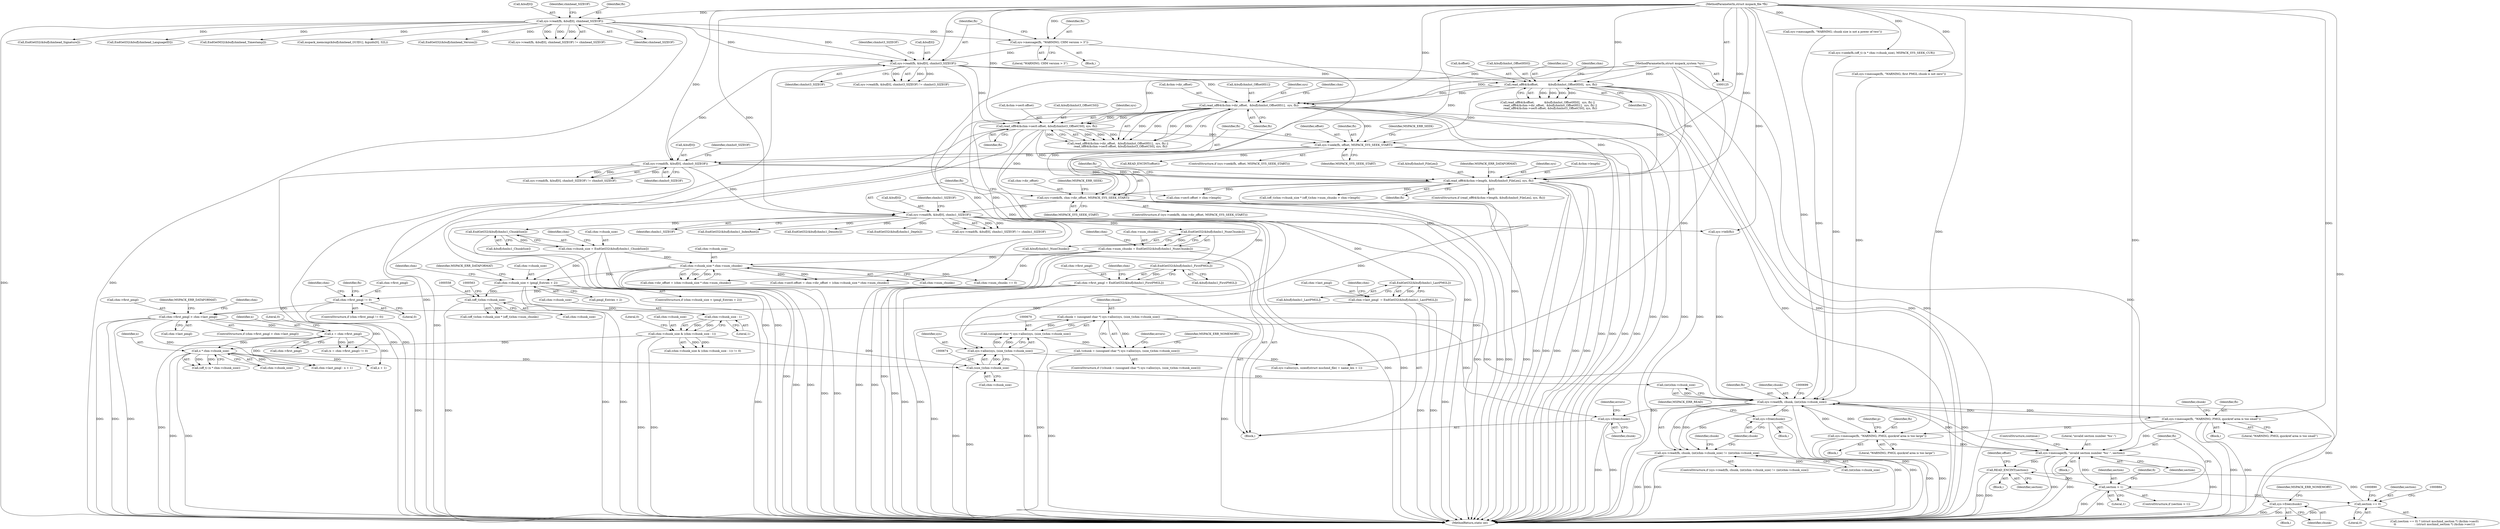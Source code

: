 digraph "0_libmspack_8759da8db6ec9e866cb8eb143313f397f925bb4f@pointer" {
"1000667" [label="(Call,chunk = (unsigned char *) sys->alloc(sys, (size_t)chm->chunk_size))"];
"1000669" [label="(Call,(unsigned char *) sys->alloc(sys, (size_t)chm->chunk_size))"];
"1000671" [label="(Call,sys->alloc(sys, (size_t)chm->chunk_size))"];
"1000382" [label="(Call,read_off64(&chm->length, &buf[chmhs0_FileLen], sys, fh))"];
"1000370" [label="(Call,sys->read(fh, &buf[0], chmhs0_SIZEOF))"];
"1000361" [label="(Call,sys->seek(fh, offset, MSPACK_SYS_SEEK_START))"];
"1000344" [label="(Call,read_off64(&chm->sec0.offset, &buf[chmhst3_OffsetCS0], sys, fh))"];
"1000310" [label="(Call,sys->read(fh, &buf[0], chmhst3_SIZEOF))"];
"1000305" [label="(Call,sys->message(fh, \"WARNING; CHM version > 3\"))"];
"1000233" [label="(Call,sys->read(fh, &buf[0], chmhead_SIZEOF))"];
"1000127" [label="(MethodParameterIn,struct mspack_file *fh)"];
"1000333" [label="(Call,read_off64(&chm->dir_offset,  &buf[chmhst_OffsetHS1],  sys, fh))"];
"1000323" [label="(Call,read_off64(&offset,           &buf[chmhst_OffsetHS0],  sys, fh))"];
"1000126" [label="(MethodParameterIn,struct mspack_system *sys)"];
"1000673" [label="(Call,(size_t)chm->chunk_size)"];
"1000647" [label="(Call,x * chm->chunk_size)"];
"1000635" [label="(Call,x = chm->first_pmgl)"];
"1000600" [label="(Call,chm->first_pmgl > chm->last_pmgl)"];
"1000590" [label="(Call,chm->first_pmgl != 0)"];
"1000470" [label="(Call,chm->first_pmgl = EndGetI32(&buf[chmhs1_FirstPMGL]))"];
"1000474" [label="(Call,EndGetI32(&buf[chmhs1_FirstPMGL]))"];
"1000408" [label="(Call,sys->read(fh, &buf[0], chmhs1_SIZEOF))"];
"1000397" [label="(Call,sys->seek(fh, chm->dir_offset, MSPACK_SYS_SEEK_START))"];
"1000479" [label="(Call,chm->last_pmgl  = EndGetI32(&buf[chmhs1_LastPMGL]))"];
"1000483" [label="(Call,EndGetI32(&buf[chmhs1_LastPMGL]))"];
"1000575" [label="(Call,chm->chunk_size & (chm->chunk_size - 1))"];
"1000579" [label="(Call,chm->chunk_size - 1)"];
"1000557" [label="(Call,(off_t)chm->chunk_size)"];
"1000526" [label="(Call,chm->chunk_size < (pmgl_Entries + 2))"];
"1000505" [label="(Call,chm->chunk_size * chm->num_chunks)"];
"1000425" [label="(Call,chm->chunk_size = EndGetI32(&buf[chmhs1_ChunkSize]))"];
"1000429" [label="(Call,EndGetI32(&buf[chmhs1_ChunkSize]))"];
"1000461" [label="(Call,chm->num_chunks = EndGetI32(&buf[chmhs1_NumChunks]))"];
"1000465" [label="(Call,EndGetI32(&buf[chmhs1_NumChunks]))"];
"1000666" [label="(Call,!(chunk = (unsigned char *) sys->alloc(sys, (size_t)chm->chunk_size)))"];
"1000690" [label="(Call,sys->read(fh, chunk, (int)chm->chunk_size))"];
"1000689" [label="(Call,sys->read(fh, chunk, (int)chm->chunk_size) != (int)chm->chunk_size)"];
"1000704" [label="(Call,sys->free(chunk))"];
"1000726" [label="(Call,sys->message(fh, \"WARNING; PMGL quickref area is too small\"))"];
"1000744" [label="(Call,sys->message(fh, \"WARNING; PMGL quickref area is too large\"))"];
"1000836" [label="(Call,sys->message(fh, \"invalid section number '%u'.\", section))"];
"1000788" [label="(Call,READ_ENCINT(section))"];
"1000832" [label="(Call,section > 1)"];
"1000880" [label="(Call,section == 0)"];
"1000856" [label="(Call,sys->free(chunk))"];
"1001072" [label="(Call,sys->free(chunk))"];
"1000334" [label="(Call,&chm->dir_offset)"];
"1000584" [label="(Literal,0)"];
"1000530" [label="(Call,pmgl_Entries + 2)"];
"1000704" [label="(Call,sys->free(chunk))"];
"1000481" [label="(Identifier,chm)"];
"1000586" [label="(Call,sys->message(fh, \"WARNING; chunk size is not a power of two\"))"];
"1000744" [label="(Call,sys->message(fh, \"WARNING; PMGL quickref area is too large\"))"];
"1000246" [label="(Call,EndGetI32(&buf[chmhead_Signature]))"];
"1000336" [label="(Identifier,chm)"];
"1000705" [label="(Identifier,chunk)"];
"1000484" [label="(Call,&buf[chmhs1_LastPMGL])"];
"1000856" [label="(Call,sys->free(chunk))"];
"1000881" [label="(Identifier,section)"];
"1000293" [label="(Call,EndGetI32(&buf[chmhead_LanguageID]))"];
"1000597" [label="(Identifier,fh)"];
"1000436" [label="(Identifier,chm)"];
"1000466" [label="(Call,&buf[chmhs1_NumChunks])"];
"1000609" [label="(Identifier,MSPACK_ERR_DATAFORMAT)"];
"1000882" [label="(Literal,0)"];
"1000392" [label="(Identifier,fh)"];
"1000837" [label="(Identifier,fh)"];
"1000333" [label="(Call,read_off64(&chm->dir_offset,  &buf[chmhst_OffsetHS1],  sys, fh))"];
"1000836" [label="(Call,sys->message(fh, \"invalid section number '%u'.\", section))"];
"1000402" [label="(Identifier,MSPACK_SYS_SEEK_START)"];
"1000556" [label="(Call,(off_t)chm->chunk_size * (off_t)chm->num_chunks)"];
"1000527" [label="(Call,chm->chunk_size)"];
"1000324" [label="(Call,&offset)"];
"1000734" [label="(Identifier,chunk)"];
"1000371" [label="(Identifier,fh)"];
"1000126" [label="(MethodParameterIn,struct mspack_system *sys)"];
"1000645" [label="(Call,(off_t) (x * chm->chunk_size))"];
"1000284" [label="(Call,EndGetM32(&buf[chmhead_Timestamp]))"];
"1000575" [label="(Call,chm->chunk_size & (chm->chunk_size - 1))"];
"1000743" [label="(Block,)"];
"1000332" [label="(Call,read_off64(&chm->dir_offset,  &buf[chmhst_OffsetHS1],  sys, fh) ||\n      read_off64(&chm->sec0.offset, &buf[chmhst3_OffsetCS0], sys, fh))"];
"1000840" [label="(ControlStructure,continue;)"];
"1000361" [label="(Call,sys->seek(fh, offset, MSPACK_SYS_SEEK_START))"];
"1000667" [label="(Call,chunk = (unsigned char *) sys->alloc(sys, (size_t)chm->chunk_size))"];
"1000501" [label="(Call,chm->dir_offset + (chm->chunk_size * chm->num_chunks))"];
"1000257" [label="(Call,mspack_memcmp(&buf[chmhead_GUID1], &guids[0], 32L))"];
"1000397" [label="(Call,sys->seek(fh, chm->dir_offset, MSPACK_SYS_SEEK_START))"];
"1000338" [label="(Call,&buf[chmhst_OffsetHS1])"];
"1000343" [label="(Identifier,fh)"];
"1000342" [label="(Identifier,sys)"];
"1000331" [label="(Identifier,fh)"];
"1000483" [label="(Call,EndGetI32(&buf[chmhs1_LastPMGL]))"];
"1000643" [label="(Call,sys->seek(fh,(off_t) (x * chm->chunk_size), MSPACK_SYS_SEEK_CUR))"];
"1000590" [label="(Call,chm->first_pmgl != 0)"];
"1000614" [label="(Identifier,chm)"];
"1000791" [label="(Identifier,offset)"];
"1000635" [label="(Call,x = chm->first_pmgl)"];
"1000855" [label="(Block,)"];
"1000601" [label="(Call,chm->first_pmgl)"];
"1000306" [label="(Identifier,fh)"];
"1000604" [label="(Call,chm->last_pmgl)"];
"1000788" [label="(Call,READ_ENCINT(section))"];
"1000491" [label="(Identifier,chm)"];
"1000675" [label="(Call,chm->chunk_size)"];
"1000369" [label="(Call,sys->read(fh, &buf[0], chmhs0_SIZEOF) != chmhs0_SIZEOF)"];
"1000322" [label="(Call,read_off64(&offset,           &buf[chmhst_OffsetHS0],  sys, fh) ||\n      read_off64(&chm->dir_offset,  &buf[chmhst_OffsetHS1],  sys, fh) ||\n      read_off64(&chm->sec0.offset, &buf[chmhst3_OffsetCS0], sys, fh))"];
"1000725" [label="(Block,)"];
"1000690" [label="(Call,sys->read(fh, chunk, (int)chm->chunk_size))"];
"1001081" [label="(MethodReturn,static int)"];
"1000691" [label="(Identifier,fh)"];
"1000790" [label="(Call,READ_ENCINT(offset))"];
"1000658" [label="(Call,chm->last_pmgl - x + 1)"];
"1000311" [label="(Identifier,fh)"];
"1000713" [label="(Identifier,chunk)"];
"1000317" [label="(Identifier,chmhst3_SIZEOF)"];
"1000559" [label="(Call,chm->chunk_size)"];
"1000381" [label="(ControlStructure,if (read_off64(&chm->length, &buf[chmhs0_FileLen], sys, fh)))"];
"1000748" [label="(Identifier,p)"];
"1000387" [label="(Call,&buf[chmhs0_FileLen])"];
"1000235" [label="(Call,&buf[0])"];
"1000345" [label="(Call,&chm->sec0.offset)"];
"1000879" [label="(Call,(section == 0) ? (struct mschmd_section *) (&chm->sec0)\n\t\t                     : (struct mschmd_section *) (&chm->sec1))"];
"1000398" [label="(Identifier,fh)"];
"1000847" [label="(Call,sys->alloc(sys, sizeof(struct mschmd_file) + name_len + 1))"];
"1000637" [label="(Call,chm->first_pmgl)"];
"1000662" [label="(Call,x + 1)"];
"1000312" [label="(Call,&buf[0])"];
"1000589" [label="(ControlStructure,if (chm->first_pmgl != 0))"];
"1000480" [label="(Call,chm->last_pmgl)"];
"1000728" [label="(Literal,\"WARNING; PMGL quickref area is too small\")"];
"1000689" [label="(Call,sys->read(fh, chunk, (int)chm->chunk_size) != (int)chm->chunk_size)"];
"1000471" [label="(Call,chm->first_pmgl)"];
"1000880" [label="(Call,section == 0)"];
"1000382" [label="(Call,read_off64(&chm->length, &buf[chmhs0_FileLen], sys, fh))"];
"1000370" [label="(Call,sys->read(fh, &buf[0], chmhs0_SIZEOF))"];
"1000703" [label="(Block,)"];
"1000839" [label="(Identifier,section)"];
"1000671" [label="(Call,sys->alloc(sys, (size_t)chm->chunk_size))"];
"1000376" [label="(Identifier,chmhs0_SIZEOF)"];
"1000472" [label="(Identifier,chm)"];
"1000275" [label="(Call,EndGetI32(&buf[chmhead_Version]))"];
"1000727" [label="(Identifier,fh)"];
"1000673" [label="(Call,(size_t)chm->chunk_size)"];
"1000513" [label="(Call,chm->sec0.offset > chm->length)"];
"1000351" [label="(Call,&buf[chmhst3_OffsetCS0])"];
"1000465" [label="(Call,EndGetI32(&buf[chmhs1_NumChunks]))"];
"1000770" [label="(Block,)"];
"1000649" [label="(Call,chm->chunk_size)"];
"1000726" [label="(Call,sys->message(fh, \"WARNING; PMGL quickref area is too small\"))"];
"1000305" [label="(Call,sys->message(fh, \"WARNING; CHM version > 3\"))"];
"1000665" [label="(ControlStructure,if (!(chunk = (unsigned char *) sys->alloc(sys, (size_t)chm->chunk_size))))"];
"1000367" [label="(Identifier,MSPACK_ERR_SEEK)"];
"1000682" [label="(Identifier,errors)"];
"1000834" [label="(Literal,1)"];
"1000688" [label="(ControlStructure,if (sys->read(fh, chunk, (int)chm->chunk_size) != (int)chm->chunk_size))"];
"1000130" [label="(Block,)"];
"1000232" [label="(Call,sys->read(fh, &buf[0], chmhead_SIZEOF) != chmhead_SIZEOF)"];
"1000594" [label="(Literal,0)"];
"1000669" [label="(Call,(unsigned char *) sys->alloc(sys, (size_t)chm->chunk_size))"];
"1000426" [label="(Call,chm->chunk_size)"];
"1000310" [label="(Call,sys->read(fh, &buf[0], chmhst3_SIZEOF))"];
"1000698" [label="(Call,(int)chm->chunk_size)"];
"1000526" [label="(Call,chm->chunk_size < (pmgl_Entries + 2))"];
"1000323" [label="(Call,read_off64(&offset,           &buf[chmhst_OffsetHS0],  sys, fh))"];
"1000707" [label="(Identifier,MSPACK_ERR_READ)"];
"1000648" [label="(Identifier,x)"];
"1000599" [label="(ControlStructure,if (chm->first_pmgl > chm->last_pmgl))"];
"1000835" [label="(Block,)"];
"1000307" [label="(Literal,\"WARNING; CHM version > 3\")"];
"1000591" [label="(Call,chm->first_pmgl)"];
"1000580" [label="(Call,chm->chunk_size)"];
"1000537" [label="(Call,chm->num_chunks == 0)"];
"1000423" [label="(Call,sys->tell(fh))"];
"1000692" [label="(Identifier,chunk)"];
"1000363" [label="(Identifier,offset)"];
"1000326" [label="(Call,&buf[chmhst_OffsetHS0])"];
"1000576" [label="(Call,chm->chunk_size)"];
"1000240" [label="(Identifier,chmhead_SIZEOF)"];
"1000414" [label="(Identifier,chmhs1_SIZEOF)"];
"1000525" [label="(ControlStructure,if (chm->chunk_size < (pmgl_Entries + 2)))"];
"1000832" [label="(Call,section > 1)"];
"1000539" [label="(Identifier,chm)"];
"1000470" [label="(Call,chm->first_pmgl = EndGetI32(&buf[chmhs1_FirstPMGL]))"];
"1000456" [label="(Call,EndGetI32(&buf[chmhs1_IndexRoot]))"];
"1000746" [label="(Literal,\"WARNING; PMGL quickref area is too large\")"];
"1000355" [label="(Identifier,sys)"];
"1000475" [label="(Call,&buf[chmhs1_FirstPMGL])"];
"1000474" [label="(Call,EndGetI32(&buf[chmhs1_FirstPMGL]))"];
"1000430" [label="(Call,&buf[chmhs1_ChunkSize])"];
"1000506" [label="(Call,chm->chunk_size)"];
"1000344" [label="(Call,read_off64(&chm->sec0.offset, &buf[chmhst3_OffsetCS0], sys, fh))"];
"1000372" [label="(Call,&buf[0])"];
"1000425" [label="(Call,chm->chunk_size = EndGetI32(&buf[chmhs1_ChunkSize]))"];
"1000348" [label="(Identifier,chm)"];
"1000127" [label="(MethodParameterIn,struct mspack_file *fh)"];
"1000672" [label="(Identifier,sys)"];
"1000535" [label="(Identifier,MSPACK_ERR_DATAFORMAT)"];
"1000377" [label="(Identifier,chmhs0_SIZEOF)"];
"1000396" [label="(ControlStructure,if (sys->seek(fh, chm->dir_offset, MSPACK_SYS_SEEK_START)))"];
"1000833" [label="(Identifier,section)"];
"1000360" [label="(ControlStructure,if (sys->seek(fh, offset, MSPACK_SYS_SEEK_START)))"];
"1000239" [label="(Identifier,chmhead_SIZEOF)"];
"1000409" [label="(Identifier,fh)"];
"1000316" [label="(Identifier,chmhst3_SIZEOF)"];
"1000557" [label="(Call,(off_t)chm->chunk_size)"];
"1000505" [label="(Call,chm->chunk_size * chm->num_chunks)"];
"1000362" [label="(Identifier,fh)"];
"1000745" [label="(Identifier,fh)"];
"1000596" [label="(Call,sys->message(fh, \"WARNING; first PMGL chunk is not zero\"))"];
"1000859" [label="(Identifier,MSPACK_ERR_NOMEMORY)"];
"1000680" [label="(Identifier,MSPACK_ERR_NOMEMORY)"];
"1001073" [label="(Identifier,chunk)"];
"1000438" [label="(Call,EndGetI32(&buf[chmhs1_Density]))"];
"1000668" [label="(Identifier,chunk)"];
"1000693" [label="(Call,(int)chm->chunk_size)"];
"1000495" [label="(Call,chm->sec0.offset = chm->dir_offset + (chm->chunk_size * chm->num_chunks))"];
"1000789" [label="(Identifier,section)"];
"1000447" [label="(Call,EndGetI32(&buf[chmhs1_Depth]))"];
"1000636" [label="(Identifier,x)"];
"1000634" [label="(Call,(x = chm->first_pmgl) != 0)"];
"1000509" [label="(Call,chm->num_chunks)"];
"1000408" [label="(Call,sys->read(fh, &buf[0], chmhs1_SIZEOF))"];
"1000479" [label="(Call,chm->last_pmgl  = EndGetI32(&buf[chmhs1_LastPMGL]))"];
"1000462" [label="(Call,chm->num_chunks)"];
"1001077" [label="(Identifier,errors)"];
"1000356" [label="(Identifier,fh)"];
"1000838" [label="(Literal,\"invalid section number '%u'.\")"];
"1000395" [label="(Identifier,MSPACK_ERR_DATAFORMAT)"];
"1000364" [label="(Identifier,MSPACK_SYS_SEEK_START)"];
"1000461" [label="(Call,chm->num_chunks = EndGetI32(&buf[chmhs1_NumChunks]))"];
"1000399" [label="(Call,chm->dir_offset)"];
"1000583" [label="(Literal,1)"];
"1000602" [label="(Identifier,chm)"];
"1000574" [label="(Call,(chm->chunk_size & (chm->chunk_size - 1)) != 0)"];
"1000831" [label="(ControlStructure,if (section > 1))"];
"1000410" [label="(Call,&buf[0])"];
"1000407" [label="(Call,sys->read(fh, &buf[0], chmhs1_SIZEOF) != chmhs1_SIZEOF)"];
"1000233" [label="(Call,sys->read(fh, &buf[0], chmhead_SIZEOF))"];
"1000429" [label="(Call,EndGetI32(&buf[chmhs1_ChunkSize]))"];
"1000555" [label="(Call,(off_t)chm->chunk_size * (off_t)chm->num_chunks > chm->length)"];
"1000579" [label="(Call,chm->chunk_size - 1)"];
"1000391" [label="(Identifier,sys)"];
"1000383" [label="(Call,&chm->length)"];
"1000844" [label="(Identifier,fi)"];
"1000304" [label="(Block,)"];
"1000415" [label="(Identifier,chmhs1_SIZEOF)"];
"1000647" [label="(Call,x * chm->chunk_size)"];
"1000330" [label="(Identifier,sys)"];
"1000640" [label="(Literal,0)"];
"1000405" [label="(Identifier,MSPACK_ERR_SEEK)"];
"1000234" [label="(Identifier,fh)"];
"1000666" [label="(Call,!(chunk = (unsigned char *) sys->alloc(sys, (size_t)chm->chunk_size)))"];
"1000857" [label="(Identifier,chunk)"];
"1000600" [label="(Call,chm->first_pmgl > chm->last_pmgl)"];
"1001072" [label="(Call,sys->free(chunk))"];
"1000309" [label="(Call,sys->read(fh, &buf[0], chmhst3_SIZEOF) != chmhst3_SIZEOF)"];
"1000667" -> "1000666"  [label="AST: "];
"1000667" -> "1000669"  [label="CFG: "];
"1000668" -> "1000667"  [label="AST: "];
"1000669" -> "1000667"  [label="AST: "];
"1000666" -> "1000667"  [label="CFG: "];
"1000667" -> "1001081"  [label="DDG: "];
"1000667" -> "1001081"  [label="DDG: "];
"1000667" -> "1000666"  [label="DDG: "];
"1000669" -> "1000667"  [label="DDG: "];
"1000667" -> "1000690"  [label="DDG: "];
"1000667" -> "1001072"  [label="DDG: "];
"1000669" -> "1000671"  [label="CFG: "];
"1000670" -> "1000669"  [label="AST: "];
"1000671" -> "1000669"  [label="AST: "];
"1000669" -> "1001081"  [label="DDG: "];
"1000669" -> "1000666"  [label="DDG: "];
"1000671" -> "1000669"  [label="DDG: "];
"1000671" -> "1000669"  [label="DDG: "];
"1000671" -> "1000673"  [label="CFG: "];
"1000672" -> "1000671"  [label="AST: "];
"1000673" -> "1000671"  [label="AST: "];
"1000671" -> "1001081"  [label="DDG: "];
"1000671" -> "1001081"  [label="DDG: "];
"1000382" -> "1000671"  [label="DDG: "];
"1000126" -> "1000671"  [label="DDG: "];
"1000673" -> "1000671"  [label="DDG: "];
"1000671" -> "1000847"  [label="DDG: "];
"1000382" -> "1000381"  [label="AST: "];
"1000382" -> "1000392"  [label="CFG: "];
"1000383" -> "1000382"  [label="AST: "];
"1000387" -> "1000382"  [label="AST: "];
"1000391" -> "1000382"  [label="AST: "];
"1000392" -> "1000382"  [label="AST: "];
"1000395" -> "1000382"  [label="CFG: "];
"1000398" -> "1000382"  [label="CFG: "];
"1000382" -> "1001081"  [label="DDG: "];
"1000382" -> "1001081"  [label="DDG: "];
"1000382" -> "1001081"  [label="DDG: "];
"1000382" -> "1001081"  [label="DDG: "];
"1000382" -> "1001081"  [label="DDG: "];
"1000370" -> "1000382"  [label="DDG: "];
"1000370" -> "1000382"  [label="DDG: "];
"1000344" -> "1000382"  [label="DDG: "];
"1000333" -> "1000382"  [label="DDG: "];
"1000323" -> "1000382"  [label="DDG: "];
"1000126" -> "1000382"  [label="DDG: "];
"1000127" -> "1000382"  [label="DDG: "];
"1000382" -> "1000397"  [label="DDG: "];
"1000382" -> "1000513"  [label="DDG: "];
"1000382" -> "1000555"  [label="DDG: "];
"1000370" -> "1000369"  [label="AST: "];
"1000370" -> "1000376"  [label="CFG: "];
"1000371" -> "1000370"  [label="AST: "];
"1000372" -> "1000370"  [label="AST: "];
"1000376" -> "1000370"  [label="AST: "];
"1000377" -> "1000370"  [label="CFG: "];
"1000370" -> "1001081"  [label="DDG: "];
"1000370" -> "1001081"  [label="DDG: "];
"1000370" -> "1000369"  [label="DDG: "];
"1000370" -> "1000369"  [label="DDG: "];
"1000370" -> "1000369"  [label="DDG: "];
"1000361" -> "1000370"  [label="DDG: "];
"1000127" -> "1000370"  [label="DDG: "];
"1000310" -> "1000370"  [label="DDG: "];
"1000370" -> "1000408"  [label="DDG: "];
"1000361" -> "1000360"  [label="AST: "];
"1000361" -> "1000364"  [label="CFG: "];
"1000362" -> "1000361"  [label="AST: "];
"1000363" -> "1000361"  [label="AST: "];
"1000364" -> "1000361"  [label="AST: "];
"1000367" -> "1000361"  [label="CFG: "];
"1000371" -> "1000361"  [label="CFG: "];
"1000361" -> "1001081"  [label="DDG: "];
"1000361" -> "1001081"  [label="DDG: "];
"1000361" -> "1001081"  [label="DDG: "];
"1000361" -> "1001081"  [label="DDG: "];
"1000344" -> "1000361"  [label="DDG: "];
"1000323" -> "1000361"  [label="DDG: "];
"1000333" -> "1000361"  [label="DDG: "];
"1000127" -> "1000361"  [label="DDG: "];
"1000361" -> "1000397"  [label="DDG: "];
"1000361" -> "1000790"  [label="DDG: "];
"1000344" -> "1000332"  [label="AST: "];
"1000344" -> "1000356"  [label="CFG: "];
"1000345" -> "1000344"  [label="AST: "];
"1000351" -> "1000344"  [label="AST: "];
"1000355" -> "1000344"  [label="AST: "];
"1000356" -> "1000344"  [label="AST: "];
"1000332" -> "1000344"  [label="CFG: "];
"1000344" -> "1001081"  [label="DDG: "];
"1000344" -> "1001081"  [label="DDG: "];
"1000344" -> "1001081"  [label="DDG: "];
"1000344" -> "1001081"  [label="DDG: "];
"1000344" -> "1000332"  [label="DDG: "];
"1000344" -> "1000332"  [label="DDG: "];
"1000344" -> "1000332"  [label="DDG: "];
"1000344" -> "1000332"  [label="DDG: "];
"1000310" -> "1000344"  [label="DDG: "];
"1000333" -> "1000344"  [label="DDG: "];
"1000333" -> "1000344"  [label="DDG: "];
"1000126" -> "1000344"  [label="DDG: "];
"1000127" -> "1000344"  [label="DDG: "];
"1000344" -> "1000513"  [label="DDG: "];
"1000310" -> "1000309"  [label="AST: "];
"1000310" -> "1000316"  [label="CFG: "];
"1000311" -> "1000310"  [label="AST: "];
"1000312" -> "1000310"  [label="AST: "];
"1000316" -> "1000310"  [label="AST: "];
"1000317" -> "1000310"  [label="CFG: "];
"1000310" -> "1001081"  [label="DDG: "];
"1000310" -> "1001081"  [label="DDG: "];
"1000310" -> "1000309"  [label="DDG: "];
"1000310" -> "1000309"  [label="DDG: "];
"1000310" -> "1000309"  [label="DDG: "];
"1000305" -> "1000310"  [label="DDG: "];
"1000233" -> "1000310"  [label="DDG: "];
"1000233" -> "1000310"  [label="DDG: "];
"1000127" -> "1000310"  [label="DDG: "];
"1000310" -> "1000323"  [label="DDG: "];
"1000310" -> "1000323"  [label="DDG: "];
"1000310" -> "1000333"  [label="DDG: "];
"1000305" -> "1000304"  [label="AST: "];
"1000305" -> "1000307"  [label="CFG: "];
"1000306" -> "1000305"  [label="AST: "];
"1000307" -> "1000305"  [label="AST: "];
"1000311" -> "1000305"  [label="CFG: "];
"1000305" -> "1001081"  [label="DDG: "];
"1000233" -> "1000305"  [label="DDG: "];
"1000127" -> "1000305"  [label="DDG: "];
"1000233" -> "1000232"  [label="AST: "];
"1000233" -> "1000239"  [label="CFG: "];
"1000234" -> "1000233"  [label="AST: "];
"1000235" -> "1000233"  [label="AST: "];
"1000239" -> "1000233"  [label="AST: "];
"1000240" -> "1000233"  [label="CFG: "];
"1000233" -> "1001081"  [label="DDG: "];
"1000233" -> "1001081"  [label="DDG: "];
"1000233" -> "1000232"  [label="DDG: "];
"1000233" -> "1000232"  [label="DDG: "];
"1000233" -> "1000232"  [label="DDG: "];
"1000127" -> "1000233"  [label="DDG: "];
"1000233" -> "1000246"  [label="DDG: "];
"1000233" -> "1000257"  [label="DDG: "];
"1000233" -> "1000275"  [label="DDG: "];
"1000233" -> "1000284"  [label="DDG: "];
"1000233" -> "1000293"  [label="DDG: "];
"1000127" -> "1000125"  [label="AST: "];
"1000127" -> "1001081"  [label="DDG: "];
"1000127" -> "1000323"  [label="DDG: "];
"1000127" -> "1000333"  [label="DDG: "];
"1000127" -> "1000397"  [label="DDG: "];
"1000127" -> "1000408"  [label="DDG: "];
"1000127" -> "1000423"  [label="DDG: "];
"1000127" -> "1000586"  [label="DDG: "];
"1000127" -> "1000596"  [label="DDG: "];
"1000127" -> "1000643"  [label="DDG: "];
"1000127" -> "1000690"  [label="DDG: "];
"1000127" -> "1000726"  [label="DDG: "];
"1000127" -> "1000744"  [label="DDG: "];
"1000127" -> "1000836"  [label="DDG: "];
"1000333" -> "1000332"  [label="AST: "];
"1000333" -> "1000343"  [label="CFG: "];
"1000334" -> "1000333"  [label="AST: "];
"1000338" -> "1000333"  [label="AST: "];
"1000342" -> "1000333"  [label="AST: "];
"1000343" -> "1000333"  [label="AST: "];
"1000348" -> "1000333"  [label="CFG: "];
"1000332" -> "1000333"  [label="CFG: "];
"1000333" -> "1001081"  [label="DDG: "];
"1000333" -> "1001081"  [label="DDG: "];
"1000333" -> "1001081"  [label="DDG: "];
"1000333" -> "1001081"  [label="DDG: "];
"1000333" -> "1000332"  [label="DDG: "];
"1000333" -> "1000332"  [label="DDG: "];
"1000333" -> "1000332"  [label="DDG: "];
"1000333" -> "1000332"  [label="DDG: "];
"1000323" -> "1000333"  [label="DDG: "];
"1000323" -> "1000333"  [label="DDG: "];
"1000126" -> "1000333"  [label="DDG: "];
"1000333" -> "1000397"  [label="DDG: "];
"1000333" -> "1000495"  [label="DDG: "];
"1000333" -> "1000501"  [label="DDG: "];
"1000323" -> "1000322"  [label="AST: "];
"1000323" -> "1000331"  [label="CFG: "];
"1000324" -> "1000323"  [label="AST: "];
"1000326" -> "1000323"  [label="AST: "];
"1000330" -> "1000323"  [label="AST: "];
"1000331" -> "1000323"  [label="AST: "];
"1000336" -> "1000323"  [label="CFG: "];
"1000322" -> "1000323"  [label="CFG: "];
"1000323" -> "1001081"  [label="DDG: "];
"1000323" -> "1001081"  [label="DDG: "];
"1000323" -> "1001081"  [label="DDG: "];
"1000323" -> "1001081"  [label="DDG: "];
"1000323" -> "1000322"  [label="DDG: "];
"1000323" -> "1000322"  [label="DDG: "];
"1000323" -> "1000322"  [label="DDG: "];
"1000323" -> "1000322"  [label="DDG: "];
"1000126" -> "1000323"  [label="DDG: "];
"1000126" -> "1000125"  [label="AST: "];
"1000126" -> "1001081"  [label="DDG: "];
"1000126" -> "1000847"  [label="DDG: "];
"1000673" -> "1000675"  [label="CFG: "];
"1000674" -> "1000673"  [label="AST: "];
"1000675" -> "1000673"  [label="AST: "];
"1000673" -> "1001081"  [label="DDG: "];
"1000647" -> "1000673"  [label="DDG: "];
"1000575" -> "1000673"  [label="DDG: "];
"1000673" -> "1000693"  [label="DDG: "];
"1000647" -> "1000645"  [label="AST: "];
"1000647" -> "1000649"  [label="CFG: "];
"1000648" -> "1000647"  [label="AST: "];
"1000649" -> "1000647"  [label="AST: "];
"1000645" -> "1000647"  [label="CFG: "];
"1000647" -> "1001081"  [label="DDG: "];
"1000647" -> "1001081"  [label="DDG: "];
"1000647" -> "1000645"  [label="DDG: "];
"1000647" -> "1000645"  [label="DDG: "];
"1000635" -> "1000647"  [label="DDG: "];
"1000575" -> "1000647"  [label="DDG: "];
"1000647" -> "1000658"  [label="DDG: "];
"1000647" -> "1000662"  [label="DDG: "];
"1000635" -> "1000634"  [label="AST: "];
"1000635" -> "1000637"  [label="CFG: "];
"1000636" -> "1000635"  [label="AST: "];
"1000637" -> "1000635"  [label="AST: "];
"1000640" -> "1000635"  [label="CFG: "];
"1000635" -> "1001081"  [label="DDG: "];
"1000635" -> "1000634"  [label="DDG: "];
"1000600" -> "1000635"  [label="DDG: "];
"1000635" -> "1000658"  [label="DDG: "];
"1000635" -> "1000662"  [label="DDG: "];
"1000600" -> "1000599"  [label="AST: "];
"1000600" -> "1000604"  [label="CFG: "];
"1000601" -> "1000600"  [label="AST: "];
"1000604" -> "1000600"  [label="AST: "];
"1000609" -> "1000600"  [label="CFG: "];
"1000614" -> "1000600"  [label="CFG: "];
"1000600" -> "1001081"  [label="DDG: "];
"1000600" -> "1001081"  [label="DDG: "];
"1000600" -> "1001081"  [label="DDG: "];
"1000590" -> "1000600"  [label="DDG: "];
"1000479" -> "1000600"  [label="DDG: "];
"1000600" -> "1000634"  [label="DDG: "];
"1000600" -> "1000658"  [label="DDG: "];
"1000590" -> "1000589"  [label="AST: "];
"1000590" -> "1000594"  [label="CFG: "];
"1000591" -> "1000590"  [label="AST: "];
"1000594" -> "1000590"  [label="AST: "];
"1000597" -> "1000590"  [label="CFG: "];
"1000602" -> "1000590"  [label="CFG: "];
"1000590" -> "1001081"  [label="DDG: "];
"1000470" -> "1000590"  [label="DDG: "];
"1000470" -> "1000130"  [label="AST: "];
"1000470" -> "1000474"  [label="CFG: "];
"1000471" -> "1000470"  [label="AST: "];
"1000474" -> "1000470"  [label="AST: "];
"1000481" -> "1000470"  [label="CFG: "];
"1000470" -> "1001081"  [label="DDG: "];
"1000470" -> "1001081"  [label="DDG: "];
"1000474" -> "1000470"  [label="DDG: "];
"1000474" -> "1000475"  [label="CFG: "];
"1000475" -> "1000474"  [label="AST: "];
"1000474" -> "1001081"  [label="DDG: "];
"1000408" -> "1000474"  [label="DDG: "];
"1000408" -> "1000407"  [label="AST: "];
"1000408" -> "1000414"  [label="CFG: "];
"1000409" -> "1000408"  [label="AST: "];
"1000410" -> "1000408"  [label="AST: "];
"1000414" -> "1000408"  [label="AST: "];
"1000415" -> "1000408"  [label="CFG: "];
"1000408" -> "1001081"  [label="DDG: "];
"1000408" -> "1001081"  [label="DDG: "];
"1000408" -> "1000407"  [label="DDG: "];
"1000408" -> "1000407"  [label="DDG: "];
"1000408" -> "1000407"  [label="DDG: "];
"1000397" -> "1000408"  [label="DDG: "];
"1000408" -> "1000423"  [label="DDG: "];
"1000408" -> "1000429"  [label="DDG: "];
"1000408" -> "1000438"  [label="DDG: "];
"1000408" -> "1000447"  [label="DDG: "];
"1000408" -> "1000456"  [label="DDG: "];
"1000408" -> "1000465"  [label="DDG: "];
"1000408" -> "1000483"  [label="DDG: "];
"1000397" -> "1000396"  [label="AST: "];
"1000397" -> "1000402"  [label="CFG: "];
"1000398" -> "1000397"  [label="AST: "];
"1000399" -> "1000397"  [label="AST: "];
"1000402" -> "1000397"  [label="AST: "];
"1000405" -> "1000397"  [label="CFG: "];
"1000409" -> "1000397"  [label="CFG: "];
"1000397" -> "1001081"  [label="DDG: "];
"1000397" -> "1001081"  [label="DDG: "];
"1000397" -> "1001081"  [label="DDG: "];
"1000397" -> "1001081"  [label="DDG: "];
"1000479" -> "1000130"  [label="AST: "];
"1000479" -> "1000483"  [label="CFG: "];
"1000480" -> "1000479"  [label="AST: "];
"1000483" -> "1000479"  [label="AST: "];
"1000491" -> "1000479"  [label="CFG: "];
"1000479" -> "1001081"  [label="DDG: "];
"1000479" -> "1001081"  [label="DDG: "];
"1000483" -> "1000479"  [label="DDG: "];
"1000483" -> "1000484"  [label="CFG: "];
"1000484" -> "1000483"  [label="AST: "];
"1000483" -> "1001081"  [label="DDG: "];
"1000575" -> "1000574"  [label="AST: "];
"1000575" -> "1000579"  [label="CFG: "];
"1000576" -> "1000575"  [label="AST: "];
"1000579" -> "1000575"  [label="AST: "];
"1000584" -> "1000575"  [label="CFG: "];
"1000575" -> "1001081"  [label="DDG: "];
"1000575" -> "1001081"  [label="DDG: "];
"1000575" -> "1000574"  [label="DDG: "];
"1000575" -> "1000574"  [label="DDG: "];
"1000579" -> "1000575"  [label="DDG: "];
"1000579" -> "1000575"  [label="DDG: "];
"1000579" -> "1000583"  [label="CFG: "];
"1000580" -> "1000579"  [label="AST: "];
"1000583" -> "1000579"  [label="AST: "];
"1000557" -> "1000579"  [label="DDG: "];
"1000557" -> "1000556"  [label="AST: "];
"1000557" -> "1000559"  [label="CFG: "];
"1000558" -> "1000557"  [label="AST: "];
"1000559" -> "1000557"  [label="AST: "];
"1000563" -> "1000557"  [label="CFG: "];
"1000557" -> "1001081"  [label="DDG: "];
"1000557" -> "1000556"  [label="DDG: "];
"1000526" -> "1000557"  [label="DDG: "];
"1000526" -> "1000525"  [label="AST: "];
"1000526" -> "1000530"  [label="CFG: "];
"1000527" -> "1000526"  [label="AST: "];
"1000530" -> "1000526"  [label="AST: "];
"1000535" -> "1000526"  [label="CFG: "];
"1000539" -> "1000526"  [label="CFG: "];
"1000526" -> "1001081"  [label="DDG: "];
"1000526" -> "1001081"  [label="DDG: "];
"1000526" -> "1001081"  [label="DDG: "];
"1000505" -> "1000526"  [label="DDG: "];
"1000425" -> "1000526"  [label="DDG: "];
"1000505" -> "1000501"  [label="AST: "];
"1000505" -> "1000509"  [label="CFG: "];
"1000506" -> "1000505"  [label="AST: "];
"1000509" -> "1000505"  [label="AST: "];
"1000501" -> "1000505"  [label="CFG: "];
"1000505" -> "1001081"  [label="DDG: "];
"1000505" -> "1001081"  [label="DDG: "];
"1000505" -> "1000495"  [label="DDG: "];
"1000505" -> "1000495"  [label="DDG: "];
"1000505" -> "1000501"  [label="DDG: "];
"1000505" -> "1000501"  [label="DDG: "];
"1000425" -> "1000505"  [label="DDG: "];
"1000461" -> "1000505"  [label="DDG: "];
"1000505" -> "1000537"  [label="DDG: "];
"1000425" -> "1000130"  [label="AST: "];
"1000425" -> "1000429"  [label="CFG: "];
"1000426" -> "1000425"  [label="AST: "];
"1000429" -> "1000425"  [label="AST: "];
"1000436" -> "1000425"  [label="CFG: "];
"1000425" -> "1001081"  [label="DDG: "];
"1000425" -> "1001081"  [label="DDG: "];
"1000429" -> "1000425"  [label="DDG: "];
"1000429" -> "1000430"  [label="CFG: "];
"1000430" -> "1000429"  [label="AST: "];
"1000429" -> "1001081"  [label="DDG: "];
"1000461" -> "1000130"  [label="AST: "];
"1000461" -> "1000465"  [label="CFG: "];
"1000462" -> "1000461"  [label="AST: "];
"1000465" -> "1000461"  [label="AST: "];
"1000472" -> "1000461"  [label="CFG: "];
"1000461" -> "1001081"  [label="DDG: "];
"1000461" -> "1001081"  [label="DDG: "];
"1000465" -> "1000461"  [label="DDG: "];
"1000461" -> "1000537"  [label="DDG: "];
"1000465" -> "1000466"  [label="CFG: "];
"1000466" -> "1000465"  [label="AST: "];
"1000465" -> "1001081"  [label="DDG: "];
"1000666" -> "1000665"  [label="AST: "];
"1000680" -> "1000666"  [label="CFG: "];
"1000682" -> "1000666"  [label="CFG: "];
"1000666" -> "1001081"  [label="DDG: "];
"1000690" -> "1000689"  [label="AST: "];
"1000690" -> "1000693"  [label="CFG: "];
"1000691" -> "1000690"  [label="AST: "];
"1000692" -> "1000690"  [label="AST: "];
"1000693" -> "1000690"  [label="AST: "];
"1000699" -> "1000690"  [label="CFG: "];
"1000690" -> "1001081"  [label="DDG: "];
"1000690" -> "1000689"  [label="DDG: "];
"1000690" -> "1000689"  [label="DDG: "];
"1000690" -> "1000689"  [label="DDG: "];
"1000643" -> "1000690"  [label="DDG: "];
"1000596" -> "1000690"  [label="DDG: "];
"1000726" -> "1000690"  [label="DDG: "];
"1000744" -> "1000690"  [label="DDG: "];
"1000586" -> "1000690"  [label="DDG: "];
"1000836" -> "1000690"  [label="DDG: "];
"1000423" -> "1000690"  [label="DDG: "];
"1000693" -> "1000690"  [label="DDG: "];
"1000690" -> "1000704"  [label="DDG: "];
"1000690" -> "1000726"  [label="DDG: "];
"1000690" -> "1000744"  [label="DDG: "];
"1000690" -> "1000836"  [label="DDG: "];
"1000690" -> "1000856"  [label="DDG: "];
"1000690" -> "1001072"  [label="DDG: "];
"1000689" -> "1000688"  [label="AST: "];
"1000689" -> "1000698"  [label="CFG: "];
"1000698" -> "1000689"  [label="AST: "];
"1000705" -> "1000689"  [label="CFG: "];
"1000713" -> "1000689"  [label="CFG: "];
"1000689" -> "1001081"  [label="DDG: "];
"1000689" -> "1001081"  [label="DDG: "];
"1000689" -> "1001081"  [label="DDG: "];
"1000698" -> "1000689"  [label="DDG: "];
"1000704" -> "1000703"  [label="AST: "];
"1000704" -> "1000705"  [label="CFG: "];
"1000705" -> "1000704"  [label="AST: "];
"1000707" -> "1000704"  [label="CFG: "];
"1000704" -> "1001081"  [label="DDG: "];
"1000704" -> "1001081"  [label="DDG: "];
"1000726" -> "1000725"  [label="AST: "];
"1000726" -> "1000728"  [label="CFG: "];
"1000727" -> "1000726"  [label="AST: "];
"1000728" -> "1000726"  [label="AST: "];
"1000734" -> "1000726"  [label="CFG: "];
"1000726" -> "1001081"  [label="DDG: "];
"1000726" -> "1001081"  [label="DDG: "];
"1000726" -> "1000744"  [label="DDG: "];
"1000726" -> "1000836"  [label="DDG: "];
"1000744" -> "1000743"  [label="AST: "];
"1000744" -> "1000746"  [label="CFG: "];
"1000745" -> "1000744"  [label="AST: "];
"1000746" -> "1000744"  [label="AST: "];
"1000748" -> "1000744"  [label="CFG: "];
"1000744" -> "1001081"  [label="DDG: "];
"1000744" -> "1001081"  [label="DDG: "];
"1000744" -> "1000836"  [label="DDG: "];
"1000836" -> "1000835"  [label="AST: "];
"1000836" -> "1000839"  [label="CFG: "];
"1000837" -> "1000836"  [label="AST: "];
"1000838" -> "1000836"  [label="AST: "];
"1000839" -> "1000836"  [label="AST: "];
"1000840" -> "1000836"  [label="CFG: "];
"1000836" -> "1001081"  [label="DDG: "];
"1000836" -> "1001081"  [label="DDG: "];
"1000836" -> "1001081"  [label="DDG: "];
"1000836" -> "1000788"  [label="DDG: "];
"1000832" -> "1000836"  [label="DDG: "];
"1000788" -> "1000770"  [label="AST: "];
"1000788" -> "1000789"  [label="CFG: "];
"1000789" -> "1000788"  [label="AST: "];
"1000791" -> "1000788"  [label="CFG: "];
"1000788" -> "1001081"  [label="DDG: "];
"1000788" -> "1001081"  [label="DDG: "];
"1000880" -> "1000788"  [label="DDG: "];
"1000788" -> "1000832"  [label="DDG: "];
"1000832" -> "1000831"  [label="AST: "];
"1000832" -> "1000834"  [label="CFG: "];
"1000833" -> "1000832"  [label="AST: "];
"1000834" -> "1000832"  [label="AST: "];
"1000837" -> "1000832"  [label="CFG: "];
"1000844" -> "1000832"  [label="CFG: "];
"1000832" -> "1001081"  [label="DDG: "];
"1000832" -> "1001081"  [label="DDG: "];
"1000832" -> "1000880"  [label="DDG: "];
"1000880" -> "1000879"  [label="AST: "];
"1000880" -> "1000882"  [label="CFG: "];
"1000881" -> "1000880"  [label="AST: "];
"1000882" -> "1000880"  [label="AST: "];
"1000884" -> "1000880"  [label="CFG: "];
"1000890" -> "1000880"  [label="CFG: "];
"1000880" -> "1001081"  [label="DDG: "];
"1000856" -> "1000855"  [label="AST: "];
"1000856" -> "1000857"  [label="CFG: "];
"1000857" -> "1000856"  [label="AST: "];
"1000859" -> "1000856"  [label="CFG: "];
"1000856" -> "1001081"  [label="DDG: "];
"1000856" -> "1001081"  [label="DDG: "];
"1001072" -> "1000130"  [label="AST: "];
"1001072" -> "1001073"  [label="CFG: "];
"1001073" -> "1001072"  [label="AST: "];
"1001077" -> "1001072"  [label="CFG: "];
"1001072" -> "1001081"  [label="DDG: "];
"1001072" -> "1001081"  [label="DDG: "];
}
